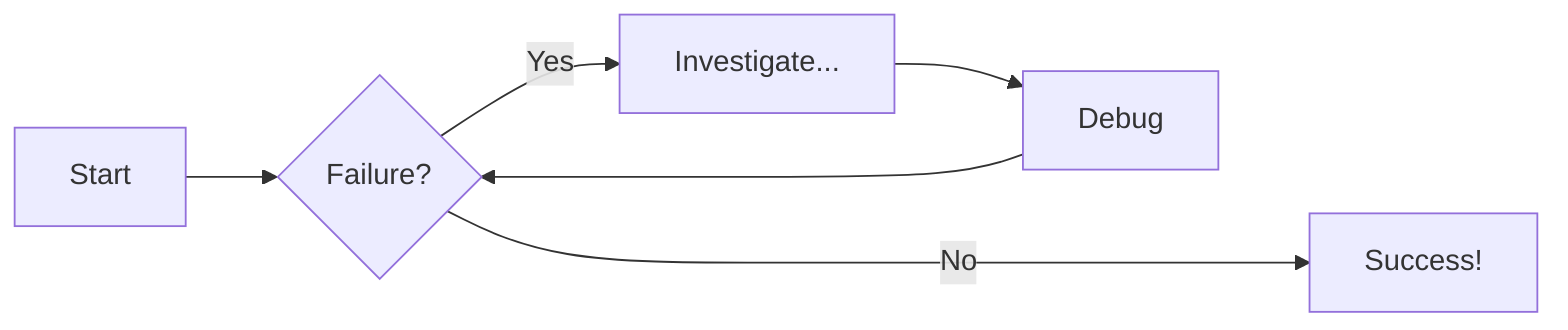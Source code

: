 graph LR
  A[Start] --> B{Failure?};
  B -->|Yes| C[Investigate...];
  C --> D[Debug];
  D --> B;
  B ---->|No| E[Success!];